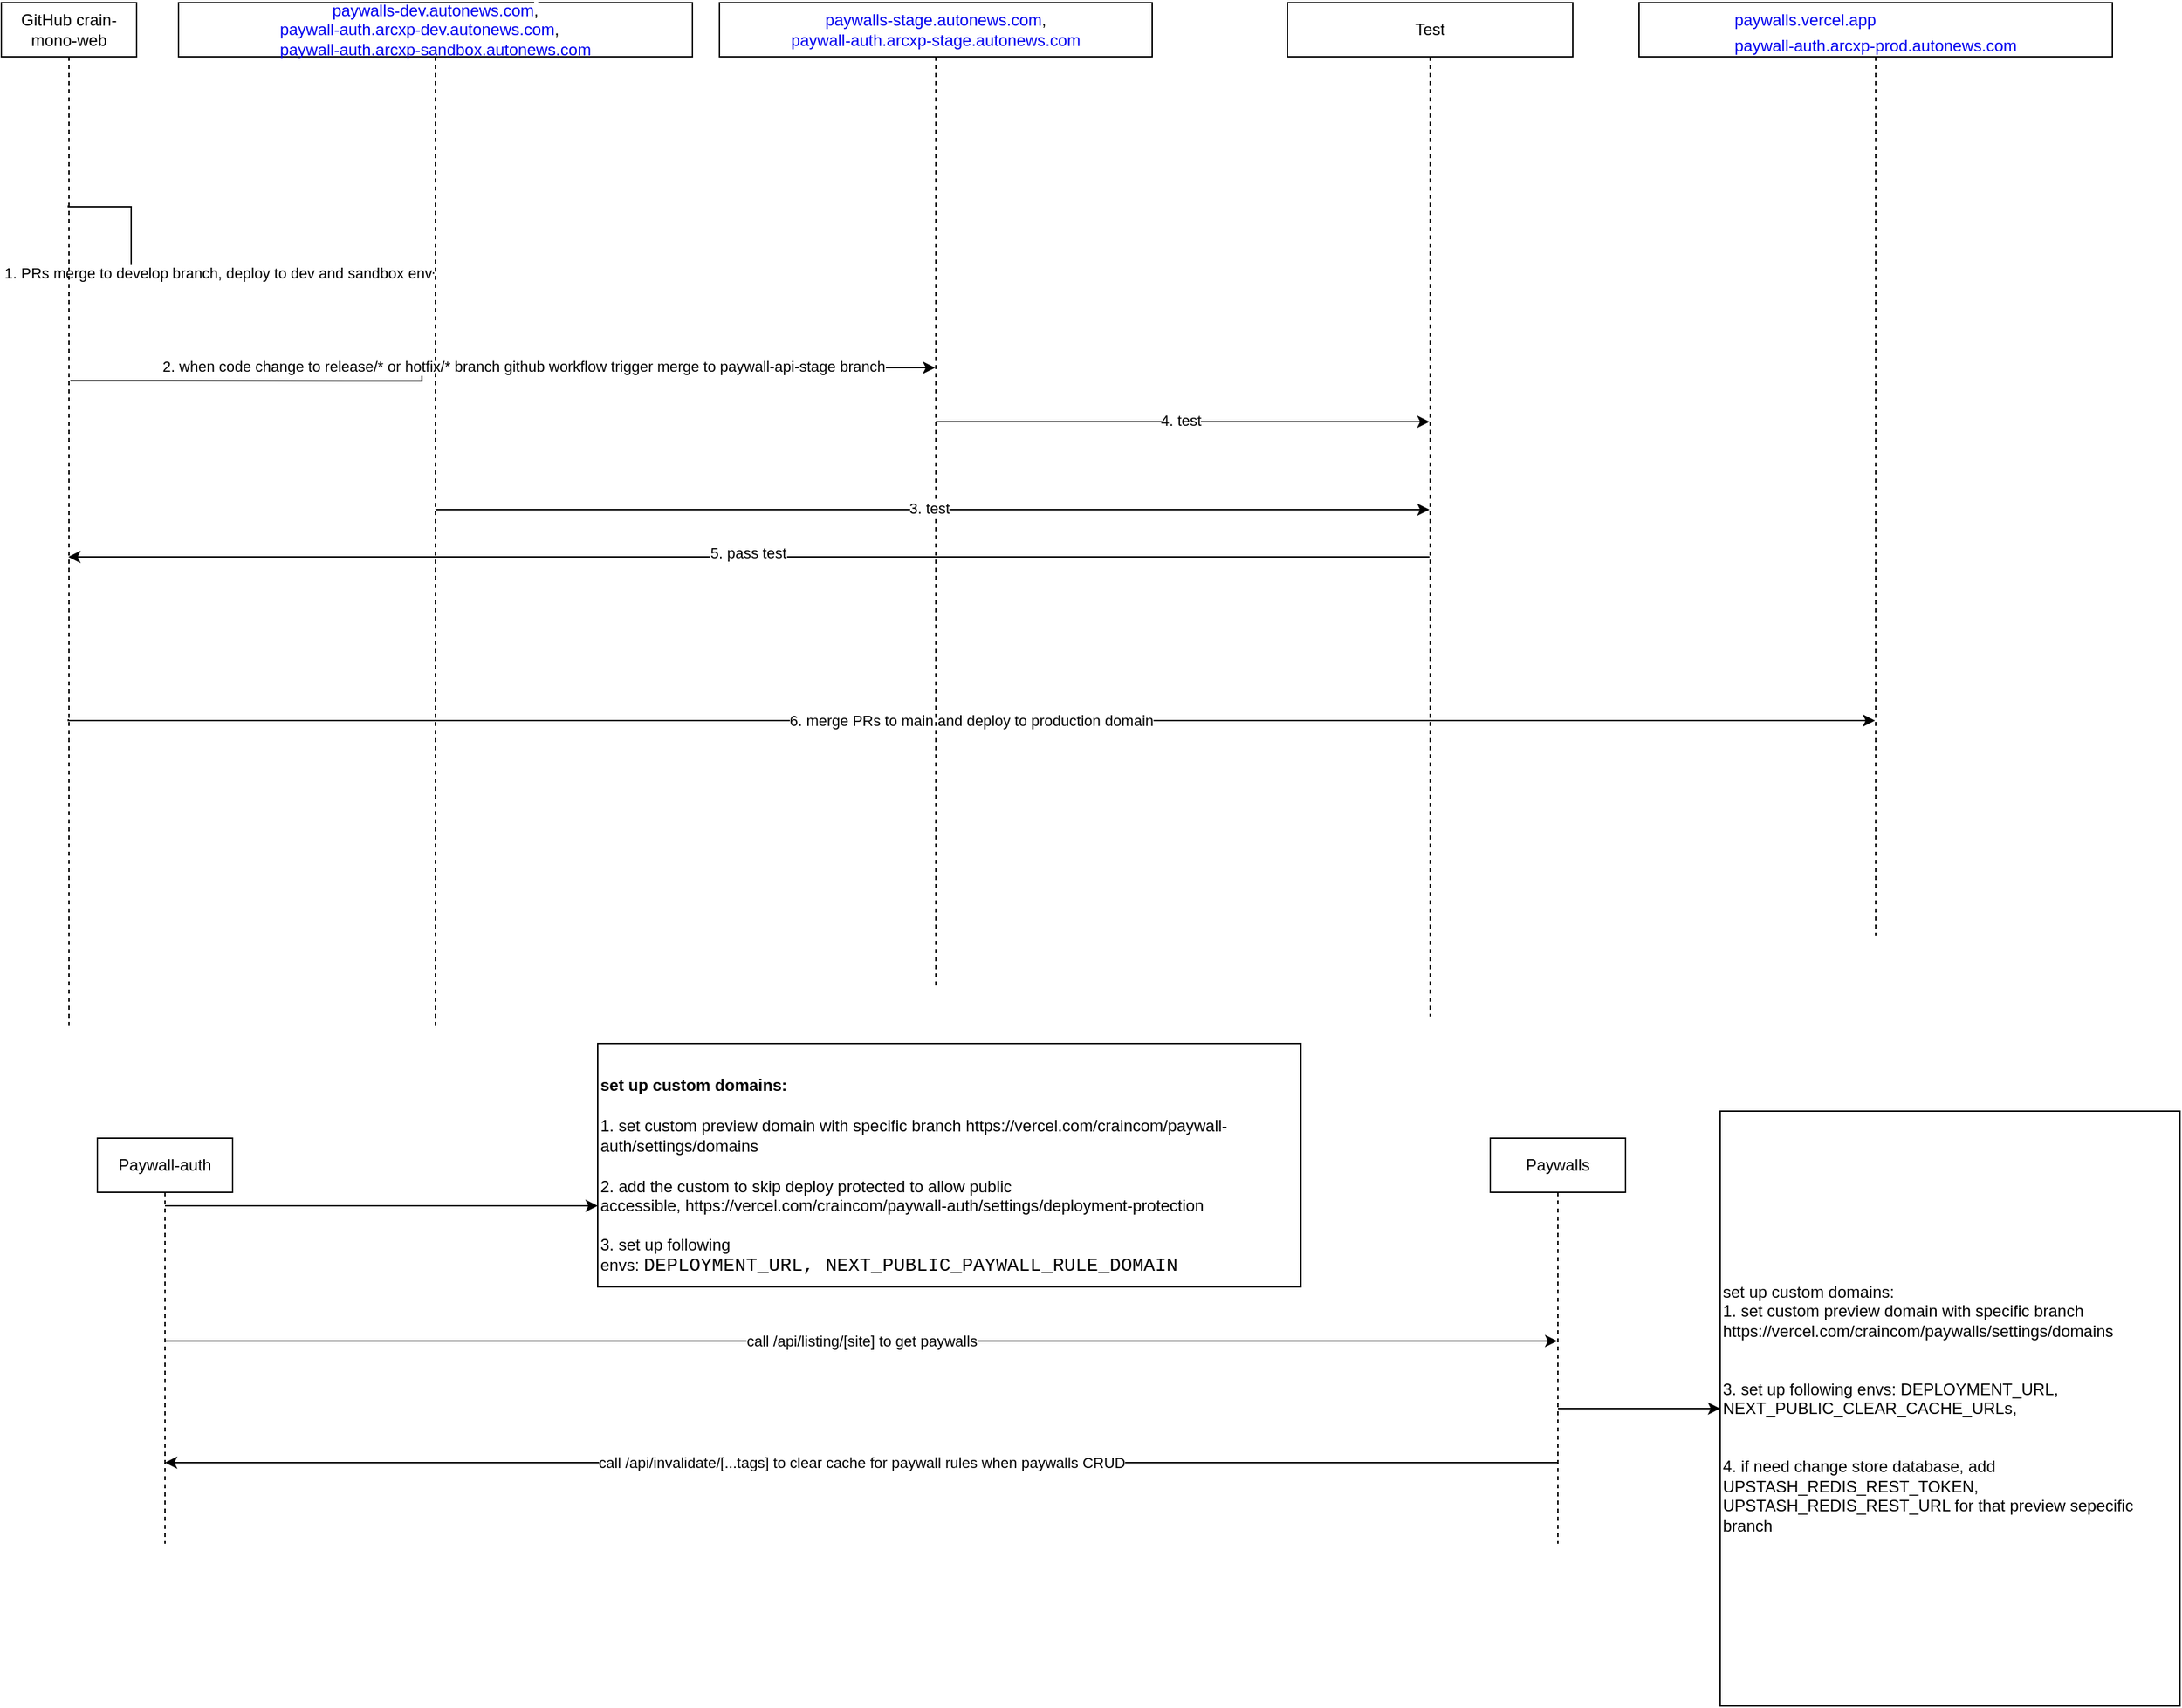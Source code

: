 <mxfile version="24.7.12">
  <diagram name="Page-1" id="9kv5jZxlI-P6tB1nFdzt">
    <mxGraphModel dx="1912" dy="1132" grid="1" gridSize="10" guides="1" tooltips="1" connect="1" arrows="1" fold="1" page="1" pageScale="1" pageWidth="850" pageHeight="1100" math="0" shadow="0">
      <root>
        <mxCell id="0" />
        <mxCell id="1" parent="0" />
        <mxCell id="DkS5B9mOx-mKUJ4WU4K5-21" value="1. PRs merge to develop branch, deploy to dev and sandbox env" style="edgeStyle=orthogonalEdgeStyle;rounded=0;orthogonalLoop=1;jettySize=auto;html=1;curved=0;" edge="1" parent="1" target="DkS5B9mOx-mKUJ4WU4K5-20">
          <mxGeometry relative="1" as="geometry">
            <mxPoint x="58.5" y="420" as="sourcePoint" />
            <mxPoint x="459.5" y="360" as="targetPoint" />
            <Array as="points">
              <mxPoint x="59" y="421" />
              <mxPoint x="105" y="421" />
              <mxPoint x="105" y="470" />
            </Array>
          </mxGeometry>
        </mxCell>
        <mxCell id="DkS5B9mOx-mKUJ4WU4K5-23" value="" style="edgeStyle=orthogonalEdgeStyle;rounded=0;orthogonalLoop=1;jettySize=auto;html=1;curved=0;exitX=0.51;exitY=0.368;exitDx=0;exitDy=0;exitPerimeter=0;" edge="1" parent="1" source="uVeZKtp4HrXrIB4ox1Ez-3" target="DkS5B9mOx-mKUJ4WU4K5-22">
          <mxGeometry relative="1" as="geometry">
            <mxPoint x="40" y="550" as="sourcePoint" />
            <mxPoint x="825.5" y="540" as="targetPoint" />
            <Array as="points">
              <mxPoint x="320" y="550" />
              <mxPoint x="320" y="540" />
            </Array>
          </mxGeometry>
        </mxCell>
        <mxCell id="DkS5B9mOx-mKUJ4WU4K5-24" value="&lt;span style=&quot;text-align: left;&quot;&gt;2. when code change to release/* or hotfix/* branch github workflow trigger merge to paywall-api-stage branch&lt;/span&gt;" style="edgeLabel;html=1;align=center;verticalAlign=middle;resizable=0;points=[];" vertex="1" connectable="0" parent="DkS5B9mOx-mKUJ4WU4K5-23">
          <mxGeometry x="0.061" y="1" relative="1" as="geometry">
            <mxPoint as="offset" />
          </mxGeometry>
        </mxCell>
        <mxCell id="DkS5B9mOx-mKUJ4WU4K5-34" value="6. merge PRs to main and deploy to production domain" style="edgeStyle=orthogonalEdgeStyle;rounded=0;orthogonalLoop=1;jettySize=auto;html=1;curved=0;" edge="1" parent="1" target="DkS5B9mOx-mKUJ4WU4K5-33">
          <mxGeometry relative="1" as="geometry">
            <mxPoint x="58.5" y="800" as="sourcePoint" />
            <mxPoint x="1585" y="760" as="targetPoint" />
            <Array as="points">
              <mxPoint x="59" y="801" />
            </Array>
            <mxPoint as="offset" />
          </mxGeometry>
        </mxCell>
        <mxCell id="uVeZKtp4HrXrIB4ox1Ez-3" value="GitHub crain-mono-web" style="shape=umlLifeline;perimeter=lifelinePerimeter;whiteSpace=wrap;html=1;container=1;dropTarget=0;collapsible=0;recursiveResize=0;outlineConnect=0;portConstraint=eastwest;newEdgeStyle={&quot;curved&quot;:0,&quot;rounded&quot;:0};" parent="1" vertex="1">
          <mxGeometry x="9" y="270" width="100" height="760" as="geometry" />
        </mxCell>
        <mxCell id="DkS5B9mOx-mKUJ4WU4K5-20" value="&lt;a style=&quot;text-align: left; border-width: 0px; border-style: solid; border-color: hsla(var(--ds-gray-200-value),1); box-sizing: border-box; --tw-border-spacing-x: 0; --tw-border-spacing-y: 0; --tw-translate-x: 0; --tw-translate-y: 0; --tw-rotate: 0; --tw-skew-x: 0; --tw-skew-y: 0; --tw-scale-x: 1; --tw-scale-y: 1; --tw-pan-x: ; --tw-pan-y: ; --tw-pinch-zoom: ; --tw-scroll-snap-strictness: proximity; --tw-gradient-from-position: ; --tw-gradient-via-position: ; --tw-gradient-to-position: ; --tw-ordinal: ; --tw-slashed-zero: ; --tw-numeric-figure: ; --tw-numeric-spacing: ; --tw-numeric-fraction: ; --tw-ring-inset: ; --tw-ring-offset-width: 0px; --tw-ring-offset-color: #fff; --tw-ring-color: rgba(147,197,253,.5); --tw-ring-offset-shadow: 0 0 #0000; --tw-ring-shadow: 0 0 #0000; --tw-shadow: 0 0 #0000; --tw-shadow-colored: 0 0 #0000; --tw-blur: ; --tw-brightness: ; --tw-contrast: ; --tw-grayscale: ; --tw-hue-rotate: ; --tw-invert: ; --tw-saturate: ; --tw-sepia: ; --tw-drop-shadow: ; --tw-backdrop-blur: ; --tw-backdrop-brightness: ; --tw-backdrop-contrast: ; --tw-backdrop-grayscale: ; --tw-backdrop-hue-rotate: ; --tw-backdrop-invert: ; --tw-backdrop-opacity: ; --tw-backdrop-saturate: ; --tw-backdrop-sepia: ; -webkit-tap-highlight-color: rgba(0, 0, 0, 0); text-decoration-line: none; cursor: pointer; outline: none; align-items: flex-start; word-break: break-word; font-family: geistSansFont, &amp;quot;Apple Color Emoji&amp;quot;, &amp;quot;Segoe UI Emoji&amp;quot;, &amp;quot;Segoe UI Symbol&amp;quot;, arial; min-width: 0px;&quot; data-prefetch=&quot;true&quot; class=&quot;link_link__hbWKh alias-domain_aliasLink__RQP89&quot; data-zone=&quot;null&quot; target=&quot;_blank&quot; rel=&quot;noopener&quot; href=&quot;https://paywalls-dev.autonews.com/&quot;&gt;paywalls-dev.autonews.com&lt;/a&gt;&lt;span style=&quot;text-align: left; text-wrap: nowrap; background-color: rgb(255, 255, 255);&quot;&gt;,&lt;/span&gt;&lt;div style=&quot;text-wrap: nowrap; text-align: left;&quot;&gt;&lt;a style=&quot;border-width: 0px; border-style: solid; border-color: hsla(var(--ds-gray-200-value),1); box-sizing: border-box; --tw-border-spacing-x: 0; --tw-border-spacing-y: 0; --tw-translate-x: 0; --tw-translate-y: 0; --tw-rotate: 0; --tw-skew-x: 0; --tw-skew-y: 0; --tw-scale-x: 1; --tw-scale-y: 1; --tw-pan-x: ; --tw-pan-y: ; --tw-pinch-zoom: ; --tw-scroll-snap-strictness: proximity; --tw-gradient-from-position: ; --tw-gradient-via-position: ; --tw-gradient-to-position: ; --tw-ordinal: ; --tw-slashed-zero: ; --tw-numeric-figure: ; --tw-numeric-spacing: ; --tw-numeric-fraction: ; --tw-ring-inset: ; --tw-ring-offset-width: 0px; --tw-ring-offset-color: #fff; --tw-ring-color: rgba(147,197,253,.5); --tw-ring-offset-shadow: 0 0 #0000; --tw-ring-shadow: 0 0 #0000; --tw-shadow: 0 0 #0000; --tw-shadow-colored: 0 0 #0000; --tw-blur: ; --tw-brightness: ; --tw-contrast: ; --tw-grayscale: ; --tw-hue-rotate: ; --tw-invert: ; --tw-saturate: ; --tw-sepia: ; --tw-drop-shadow: ; --tw-backdrop-blur: ; --tw-backdrop-brightness: ; --tw-backdrop-contrast: ; --tw-backdrop-grayscale: ; --tw-backdrop-hue-rotate: ; --tw-backdrop-invert: ; --tw-backdrop-opacity: ; --tw-backdrop-saturate: ; --tw-backdrop-sepia: ; -webkit-tap-highlight-color: rgba(0, 0, 0, 0); text-decoration-line: none; cursor: pointer; outline: none; align-items: flex-start; word-break: break-word; font-family: geistSansFont, &amp;quot;Apple Color Emoji&amp;quot;, &amp;quot;Segoe UI Emoji&amp;quot;, &amp;quot;Segoe UI Symbol&amp;quot;, arial; text-wrap: wrap; min-width: 0px;&quot; data-prefetch=&quot;true&quot; class=&quot;link_link__hbWKh alias-domain_aliasLink__RQP89&quot; data-zone=&quot;null&quot; target=&quot;_blank&quot; rel=&quot;noopener&quot; href=&quot;https://paywall-auth.arcxp-dev.autonews.com/&quot;&gt;paywall-auth.arcxp-dev.autonews.com&lt;/a&gt;,&lt;br&gt;&lt;/div&gt;&lt;div style=&quot;text-wrap: nowrap; text-align: left;&quot;&gt;&lt;a style=&quot;border-width: 0px; border-style: solid; border-color: hsla(var(--ds-gray-200-value),1); box-sizing: border-box; --tw-border-spacing-x: 0; --tw-border-spacing-y: 0; --tw-translate-x: 0; --tw-translate-y: 0; --tw-rotate: 0; --tw-skew-x: 0; --tw-skew-y: 0; --tw-scale-x: 1; --tw-scale-y: 1; --tw-pan-x: ; --tw-pan-y: ; --tw-pinch-zoom: ; --tw-scroll-snap-strictness: proximity; --tw-gradient-from-position: ; --tw-gradient-via-position: ; --tw-gradient-to-position: ; --tw-ordinal: ; --tw-slashed-zero: ; --tw-numeric-figure: ; --tw-numeric-spacing: ; --tw-numeric-fraction: ; --tw-ring-inset: ; --tw-ring-offset-width: 0px; --tw-ring-offset-color: #fff; --tw-ring-color: rgba(147,197,253,.5); --tw-ring-offset-shadow: 0 0 #0000; --tw-ring-shadow: 0 0 #0000; --tw-shadow: 0 0 #0000; --tw-shadow-colored: 0 0 #0000; --tw-blur: ; --tw-brightness: ; --tw-contrast: ; --tw-grayscale: ; --tw-hue-rotate: ; --tw-invert: ; --tw-saturate: ; --tw-sepia: ; --tw-drop-shadow: ; --tw-backdrop-blur: ; --tw-backdrop-brightness: ; --tw-backdrop-contrast: ; --tw-backdrop-grayscale: ; --tw-backdrop-hue-rotate: ; --tw-backdrop-invert: ; --tw-backdrop-opacity: ; --tw-backdrop-saturate: ; --tw-backdrop-sepia: ; -webkit-tap-highlight-color: rgba(0, 0, 0, 0); text-decoration-line: none; cursor: pointer; outline: none; align-items: flex-start; word-break: break-word; font-family: geistSansFont, &amp;quot;Apple Color Emoji&amp;quot;, &amp;quot;Segoe UI Emoji&amp;quot;, &amp;quot;Segoe UI Symbol&amp;quot;, arial; text-wrap: wrap; min-width: 0px;&quot; data-prefetch=&quot;true&quot; class=&quot;link_link__hbWKh alias-domain_aliasLink__RQP89&quot; data-zone=&quot;null&quot; target=&quot;_blank&quot; rel=&quot;noopener&quot; href=&quot;https://paywall-auth.arcxp-dev.autonews.com/&quot;&gt;paywall-auth.arcxp-sandbox.autonews.com&lt;/a&gt;&lt;/div&gt;" style="shape=umlLifeline;perimeter=lifelinePerimeter;whiteSpace=wrap;html=1;container=1;dropTarget=0;collapsible=0;recursiveResize=0;outlineConnect=0;portConstraint=eastwest;newEdgeStyle={&quot;curved&quot;:0,&quot;rounded&quot;:0};" vertex="1" parent="1">
          <mxGeometry x="140" y="270" width="380" height="760" as="geometry" />
        </mxCell>
        <mxCell id="DkS5B9mOx-mKUJ4WU4K5-26" value="" style="edgeStyle=orthogonalEdgeStyle;rounded=0;orthogonalLoop=1;jettySize=auto;html=1;curved=0;" edge="1" parent="1" source="DkS5B9mOx-mKUJ4WU4K5-22" target="DkS5B9mOx-mKUJ4WU4K5-25">
          <mxGeometry relative="1" as="geometry">
            <Array as="points">
              <mxPoint x="870" y="580" />
              <mxPoint x="870" y="580" />
            </Array>
          </mxGeometry>
        </mxCell>
        <mxCell id="DkS5B9mOx-mKUJ4WU4K5-27" value="4. test" style="edgeLabel;html=1;align=center;verticalAlign=middle;resizable=0;points=[];" vertex="1" connectable="0" parent="DkS5B9mOx-mKUJ4WU4K5-26">
          <mxGeometry x="-0.008" y="1" relative="1" as="geometry">
            <mxPoint as="offset" />
          </mxGeometry>
        </mxCell>
        <mxCell id="DkS5B9mOx-mKUJ4WU4K5-22" value="&lt;a style=&quot;text-align: left; border-width: 0px; border-style: solid; border-color: hsla(var(--ds-gray-200-value),1); box-sizing: border-box; --tw-border-spacing-x: 0; --tw-border-spacing-y: 0; --tw-translate-x: 0; --tw-translate-y: 0; --tw-rotate: 0; --tw-skew-x: 0; --tw-skew-y: 0; --tw-scale-x: 1; --tw-scale-y: 1; --tw-pan-x: ; --tw-pan-y: ; --tw-pinch-zoom: ; --tw-scroll-snap-strictness: proximity; --tw-gradient-from-position: ; --tw-gradient-via-position: ; --tw-gradient-to-position: ; --tw-ordinal: ; --tw-slashed-zero: ; --tw-numeric-figure: ; --tw-numeric-spacing: ; --tw-numeric-fraction: ; --tw-ring-inset: ; --tw-ring-offset-width: 0px; --tw-ring-offset-color: #fff; --tw-ring-color: rgba(147,197,253,.5); --tw-ring-offset-shadow: 0 0 #0000; --tw-ring-shadow: 0 0 #0000; --tw-shadow: 0 0 #0000; --tw-shadow-colored: 0 0 #0000; --tw-blur: ; --tw-brightness: ; --tw-contrast: ; --tw-grayscale: ; --tw-hue-rotate: ; --tw-invert: ; --tw-saturate: ; --tw-sepia: ; --tw-drop-shadow: ; --tw-backdrop-blur: ; --tw-backdrop-brightness: ; --tw-backdrop-contrast: ; --tw-backdrop-grayscale: ; --tw-backdrop-hue-rotate: ; --tw-backdrop-invert: ; --tw-backdrop-opacity: ; --tw-backdrop-saturate: ; --tw-backdrop-sepia: ; -webkit-tap-highlight-color: rgba(0, 0, 0, 0); text-decoration-line: none; cursor: pointer; outline: none; align-items: flex-start; word-break: break-word; font-family: geistSansFont, &amp;quot;Apple Color Emoji&amp;quot;, &amp;quot;Segoe UI Emoji&amp;quot;, &amp;quot;Segoe UI Symbol&amp;quot;, arial; min-width: 0px;&quot; href=&quot;https://paywalls-dev.autonews.com/&quot; rel=&quot;noopener&quot; target=&quot;_blank&quot; data-zone=&quot;null&quot; class=&quot;link_link__hbWKh alias-domain_aliasLink__RQP89&quot; data-prefetch=&quot;true&quot;&gt;paywalls-stage.autonews.com&lt;/a&gt;&lt;span style=&quot;text-align: left; text-wrap: nowrap; background-color: rgb(255, 255, 255);&quot;&gt;,&lt;/span&gt;&lt;div style=&quot;text-wrap: nowrap; text-align: left;&quot;&gt;&lt;a style=&quot;border-width: 0px; border-style: solid; border-color: hsla(var(--ds-gray-200-value),1); box-sizing: border-box; --tw-border-spacing-x: 0; --tw-border-spacing-y: 0; --tw-translate-x: 0; --tw-translate-y: 0; --tw-rotate: 0; --tw-skew-x: 0; --tw-skew-y: 0; --tw-scale-x: 1; --tw-scale-y: 1; --tw-pan-x: ; --tw-pan-y: ; --tw-pinch-zoom: ; --tw-scroll-snap-strictness: proximity; --tw-gradient-from-position: ; --tw-gradient-via-position: ; --tw-gradient-to-position: ; --tw-ordinal: ; --tw-slashed-zero: ; --tw-numeric-figure: ; --tw-numeric-spacing: ; --tw-numeric-fraction: ; --tw-ring-inset: ; --tw-ring-offset-width: 0px; --tw-ring-offset-color: #fff; --tw-ring-color: rgba(147,197,253,.5); --tw-ring-offset-shadow: 0 0 #0000; --tw-ring-shadow: 0 0 #0000; --tw-shadow: 0 0 #0000; --tw-shadow-colored: 0 0 #0000; --tw-blur: ; --tw-brightness: ; --tw-contrast: ; --tw-grayscale: ; --tw-hue-rotate: ; --tw-invert: ; --tw-saturate: ; --tw-sepia: ; --tw-drop-shadow: ; --tw-backdrop-blur: ; --tw-backdrop-brightness: ; --tw-backdrop-contrast: ; --tw-backdrop-grayscale: ; --tw-backdrop-hue-rotate: ; --tw-backdrop-invert: ; --tw-backdrop-opacity: ; --tw-backdrop-saturate: ; --tw-backdrop-sepia: ; -webkit-tap-highlight-color: rgba(0, 0, 0, 0); text-decoration-line: none; cursor: pointer; outline: none; align-items: flex-start; word-break: break-word; font-family: geistSansFont, &amp;quot;Apple Color Emoji&amp;quot;, &amp;quot;Segoe UI Emoji&amp;quot;, &amp;quot;Segoe UI Symbol&amp;quot;, arial; text-wrap: wrap; min-width: 0px;&quot; href=&quot;https://paywall-auth.arcxp-dev.autonews.com/&quot; rel=&quot;noopener&quot; target=&quot;_blank&quot; data-zone=&quot;null&quot; class=&quot;link_link__hbWKh alias-domain_aliasLink__RQP89&quot; data-prefetch=&quot;true&quot;&gt;paywall-auth.arcxp-stage.autonews.com&lt;/a&gt;&lt;/div&gt;" style="shape=umlLifeline;perimeter=lifelinePerimeter;whiteSpace=wrap;html=1;container=1;dropTarget=0;collapsible=0;recursiveResize=0;outlineConnect=0;portConstraint=eastwest;newEdgeStyle={&quot;curved&quot;:0,&quot;rounded&quot;:0};" vertex="1" parent="1">
          <mxGeometry x="540" y="270" width="320" height="730" as="geometry" />
        </mxCell>
        <mxCell id="DkS5B9mOx-mKUJ4WU4K5-25" value="Test" style="shape=umlLifeline;perimeter=lifelinePerimeter;whiteSpace=wrap;html=1;container=1;dropTarget=0;collapsible=0;recursiveResize=0;outlineConnect=0;portConstraint=eastwest;newEdgeStyle={&quot;curved&quot;:0,&quot;rounded&quot;:0};" vertex="1" parent="1">
          <mxGeometry x="960" y="270" width="211" height="750" as="geometry" />
        </mxCell>
        <mxCell id="DkS5B9mOx-mKUJ4WU4K5-28" value="" style="edgeStyle=orthogonalEdgeStyle;rounded=0;orthogonalLoop=1;jettySize=auto;html=1;curved=0;" edge="1" parent="1" source="DkS5B9mOx-mKUJ4WU4K5-20" target="DkS5B9mOx-mKUJ4WU4K5-25">
          <mxGeometry relative="1" as="geometry">
            <mxPoint x="337.25" y="415" as="sourcePoint" />
            <mxPoint x="1062.75" y="410" as="targetPoint" />
            <Array as="points">
              <mxPoint x="540" y="645" />
              <mxPoint x="540" y="645" />
            </Array>
          </mxGeometry>
        </mxCell>
        <mxCell id="DkS5B9mOx-mKUJ4WU4K5-29" value="3. test" style="edgeLabel;html=1;align=center;verticalAlign=middle;resizable=0;points=[];" vertex="1" connectable="0" parent="DkS5B9mOx-mKUJ4WU4K5-28">
          <mxGeometry x="-0.008" y="1" relative="1" as="geometry">
            <mxPoint as="offset" />
          </mxGeometry>
        </mxCell>
        <mxCell id="DkS5B9mOx-mKUJ4WU4K5-31" value="" style="endArrow=classic;html=1;rounded=0;" edge="1" parent="1">
          <mxGeometry width="50" height="50" relative="1" as="geometry">
            <mxPoint x="1065" y="680" as="sourcePoint" />
            <mxPoint x="58.5" y="680" as="targetPoint" />
          </mxGeometry>
        </mxCell>
        <mxCell id="DkS5B9mOx-mKUJ4WU4K5-32" value="5. pass test" style="edgeLabel;html=1;align=center;verticalAlign=middle;resizable=0;points=[];" vertex="1" connectable="0" parent="DkS5B9mOx-mKUJ4WU4K5-31">
          <mxGeometry x="0.001" y="-3" relative="1" as="geometry">
            <mxPoint as="offset" />
          </mxGeometry>
        </mxCell>
        <mxCell id="DkS5B9mOx-mKUJ4WU4K5-33" value="&lt;h4 style=&quot;border-width: 0px; border-style: solid; border-color: hsla(var(--ds-gray-200-value),1); margin: 0px; --text-size: 1rem; --text-weight: 500; --text-line-height: 1.5rem; font-family: geistSansFont, &amp;quot;Apple Color Emoji&amp;quot;, &amp;quot;Segoe UI Emoji&amp;quot;, &amp;quot;Segoe UI Symbol&amp;quot;, arial; color: rgb(23, 23, 23); font-weight: var(--text-weight); line-height: var(--text-line-height); text-align: start; --text-letter-spacing: initial; box-sizing: border-box; --tw-border-spacing-x: 0; --tw-border-spacing-y: 0; --tw-translate-x: 0; --tw-translate-y: 0; --tw-rotate: 0; --tw-skew-x: 0; --tw-skew-y: 0; --tw-scale-x: 1; --tw-scale-y: 1; --tw-pan-x: ; --tw-pan-y: ; --tw-pinch-zoom: ; --tw-scroll-snap-strictness: proximity; --tw-gradient-from-position: ; --tw-gradient-via-position: ; --tw-gradient-to-position: ; --tw-ordinal: ; --tw-slashed-zero: ; --tw-numeric-figure: ; --tw-numeric-spacing: ; --tw-numeric-fraction: ; --tw-ring-inset: ; --tw-ring-offset-width: 0px; --tw-ring-offset-color: #fff; --tw-ring-color: rgba(147,197,253,.5); --tw-ring-offset-shadow: 0 0 #0000; --tw-ring-shadow: 0 0 #0000; --tw-shadow: 0 0 #0000; --tw-shadow-colored: 0 0 #0000; --tw-blur: ; --tw-brightness: ; --tw-contrast: ; --tw-grayscale: ; --tw-hue-rotate: ; --tw-invert: ; --tw-saturate: ; --tw-sepia: ; --tw-drop-shadow: ; --tw-backdrop-blur: ; --tw-backdrop-brightness: ; --tw-backdrop-contrast: ; --tw-backdrop-grayscale: ; --tw-backdrop-hue-rotate: ; --tw-backdrop-invert: ; --tw-backdrop-opacity: ; --tw-backdrop-saturate: ; --tw-backdrop-sepia: ; background-color: rgb(255, 255, 255); --text-color: var(--ds-gray-1000); overflow-wrap: anywhere; position: relative;&quot; data-version=&quot;v1&quot; class=&quot;text_wrapper__i87JK&quot;&gt;&lt;div style=&quot;border-width: 0px; border-style: solid; border-color: hsla(var(--ds-gray-200-value),1); box-sizing: border-box; --tw-border-spacing-x: 0; --tw-border-spacing-y: 0; --tw-translate-x: 0; --tw-translate-y: 0; --tw-rotate: 0; --tw-skew-x: 0; --tw-skew-y: 0; --tw-scale-x: 1; --tw-scale-y: 1; --tw-pan-x: ; --tw-pan-y: ; --tw-pinch-zoom: ; --tw-scroll-snap-strictness: proximity; --tw-gradient-from-position: ; --tw-gradient-via-position: ; --tw-gradient-to-position: ; --tw-ordinal: ; --tw-slashed-zero: ; --tw-numeric-figure: ; --tw-numeric-spacing: ; --tw-numeric-fraction: ; --tw-ring-inset: ; --tw-ring-offset-width: 0px; --tw-ring-offset-color: #fff; --tw-ring-color: rgba(147,197,253,.5); --tw-ring-offset-shadow: 0 0 #0000; --tw-ring-shadow: 0 0 #0000; --tw-shadow: 0 0 #0000; --tw-shadow-colored: 0 0 #0000; --tw-blur: ; --tw-brightness: ; --tw-contrast: ; --tw-grayscale: ; --tw-hue-rotate: ; --tw-invert: ; --tw-saturate: ; --tw-sepia: ; --tw-drop-shadow: ; --tw-backdrop-blur: ; --tw-backdrop-brightness: ; --tw-backdrop-contrast: ; --tw-backdrop-grayscale: ; --tw-backdrop-hue-rotate: ; --tw-backdrop-invert: ; --tw-backdrop-opacity: ; --tw-backdrop-saturate: ; --tw-backdrop-sepia: ; visibility: visible;&quot; class=&quot;jsx-7f6b6172870dc978&quot;&gt;&lt;a style=&quot;border-width: 0px; border-style: solid; border-color: hsla(var(--ds-gray-200-value),1); box-sizing: border-box; --tw-border-spacing-x: 0; --tw-border-spacing-y: 0; --tw-translate-x: 0; --tw-translate-y: 0; --tw-rotate: 0; --tw-skew-x: 0; --tw-skew-y: 0; --tw-scale-x: 1; --tw-scale-y: 1; --tw-pan-x: ; --tw-pan-y: ; --tw-pinch-zoom: ; --tw-scroll-snap-strictness: proximity; --tw-gradient-from-position: ; --tw-gradient-via-position: ; --tw-gradient-to-position: ; --tw-ordinal: ; --tw-slashed-zero: ; --tw-numeric-figure: ; --tw-numeric-spacing: ; --tw-numeric-fraction: ; --tw-ring-inset: ; --tw-ring-offset-width: 0px; --tw-ring-offset-color: #fff; --tw-ring-color: rgba(147,197,253,.5); --tw-ring-offset-shadow: 0 0 #0000; --tw-ring-shadow: 0 0 #0000; --tw-shadow: 0 0 #0000; --tw-shadow-colored: 0 0 #0000; --tw-blur: ; --tw-brightness: ; --tw-contrast: ; --tw-grayscale: ; --tw-hue-rotate: ; --tw-invert: ; --tw-saturate: ; --tw-sepia: ; --tw-drop-shadow: ; --tw-backdrop-blur: ; --tw-backdrop-brightness: ; --tw-backdrop-contrast: ; --tw-backdrop-grayscale: ; --tw-backdrop-hue-rotate: ; --tw-backdrop-invert: ; --tw-backdrop-opacity: ; --tw-backdrop-saturate: ; --tw-backdrop-sepia: ; -webkit-tap-highlight-color: rgba(0, 0, 0, 0); text-decoration-line: none; cursor: pointer; outline: none; align-items: flex-start; word-break: break-word; min-width: 0px;&quot; data-prefetch=&quot;true&quot; class=&quot;link_link__hbWKh alias-domain_aliasLink__RQP89&quot; data-zone=&quot;null&quot; target=&quot;_blank&quot; rel=&quot;noopener&quot; href=&quot;https://paywalls.vercel.app/&quot;&gt;paywalls.vercel.app&lt;/a&gt;&lt;/div&gt;&lt;/h4&gt;&lt;div style=&quot;text-wrap: nowrap; text-align: left;&quot;&gt;&lt;a style=&quot;border-width: 0px; border-style: solid; border-color: hsla(var(--ds-gray-200-value),1); box-sizing: border-box; --tw-border-spacing-x: 0; --tw-border-spacing-y: 0; --tw-translate-x: 0; --tw-translate-y: 0; --tw-rotate: 0; --tw-skew-x: 0; --tw-skew-y: 0; --tw-scale-x: 1; --tw-scale-y: 1; --tw-pan-x: ; --tw-pan-y: ; --tw-pinch-zoom: ; --tw-scroll-snap-strictness: proximity; --tw-gradient-from-position: ; --tw-gradient-via-position: ; --tw-gradient-to-position: ; --tw-ordinal: ; --tw-slashed-zero: ; --tw-numeric-figure: ; --tw-numeric-spacing: ; --tw-numeric-fraction: ; --tw-ring-inset: ; --tw-ring-offset-width: 0px; --tw-ring-offset-color: #fff; --tw-ring-color: rgba(147,197,253,.5); --tw-ring-offset-shadow: 0 0 #0000; --tw-ring-shadow: 0 0 #0000; --tw-shadow: 0 0 #0000; --tw-shadow-colored: 0 0 #0000; --tw-blur: ; --tw-brightness: ; --tw-contrast: ; --tw-grayscale: ; --tw-hue-rotate: ; --tw-invert: ; --tw-saturate: ; --tw-sepia: ; --tw-drop-shadow: ; --tw-backdrop-blur: ; --tw-backdrop-brightness: ; --tw-backdrop-contrast: ; --tw-backdrop-grayscale: ; --tw-backdrop-hue-rotate: ; --tw-backdrop-invert: ; --tw-backdrop-opacity: ; --tw-backdrop-saturate: ; --tw-backdrop-sepia: ; -webkit-tap-highlight-color: rgba(0, 0, 0, 0); text-decoration-line: none; cursor: pointer; outline: none; align-items: flex-start; word-break: break-word; font-family: geistSansFont, &amp;quot;Apple Color Emoji&amp;quot;, &amp;quot;Segoe UI Emoji&amp;quot;, &amp;quot;Segoe UI Symbol&amp;quot;, arial; text-wrap: wrap; min-width: 0px;&quot; data-prefetch=&quot;true&quot; class=&quot;link_link__hbWKh alias-domain_aliasLink__RQP89&quot; data-zone=&quot;null&quot; target=&quot;_blank&quot; rel=&quot;noopener&quot; href=&quot;https://paywall-auth.arcxp-dev.autonews.com/&quot;&gt;paywall-auth.arcxp-prod.autonews.com&lt;/a&gt;&lt;/div&gt;" style="shape=umlLifeline;perimeter=lifelinePerimeter;whiteSpace=wrap;html=1;container=1;dropTarget=0;collapsible=0;recursiveResize=0;outlineConnect=0;portConstraint=eastwest;newEdgeStyle={&quot;curved&quot;:0,&quot;rounded&quot;:0};" vertex="1" parent="1">
          <mxGeometry x="1220" y="270" width="350" height="690" as="geometry" />
        </mxCell>
        <mxCell id="DkS5B9mOx-mKUJ4WU4K5-42" value="call /api/listing/[site] to get paywalls" style="edgeStyle=orthogonalEdgeStyle;rounded=0;orthogonalLoop=1;jettySize=auto;html=1;curved=0;" edge="1" parent="1" source="DkS5B9mOx-mKUJ4WU4K5-40" target="DkS5B9mOx-mKUJ4WU4K5-41">
          <mxGeometry relative="1" as="geometry" />
        </mxCell>
        <mxCell id="DkS5B9mOx-mKUJ4WU4K5-48" value="" style="edgeStyle=orthogonalEdgeStyle;rounded=0;orthogonalLoop=1;jettySize=auto;html=1;curved=0;" edge="1" parent="1" source="DkS5B9mOx-mKUJ4WU4K5-40" target="DkS5B9mOx-mKUJ4WU4K5-47">
          <mxGeometry relative="1" as="geometry">
            <Array as="points">
              <mxPoint x="380" y="1160" />
              <mxPoint x="380" y="1160" />
            </Array>
          </mxGeometry>
        </mxCell>
        <mxCell id="DkS5B9mOx-mKUJ4WU4K5-40" value="Paywall-auth" style="shape=umlLifeline;perimeter=lifelinePerimeter;whiteSpace=wrap;html=1;container=1;dropTarget=0;collapsible=0;recursiveResize=0;outlineConnect=0;portConstraint=eastwest;newEdgeStyle={&quot;curved&quot;:0,&quot;rounded&quot;:0};" vertex="1" parent="1">
          <mxGeometry x="80" y="1110" width="100" height="300" as="geometry" />
        </mxCell>
        <mxCell id="DkS5B9mOx-mKUJ4WU4K5-44" value="call /api/invalidate/[...tags] to clear cache for paywall rules when paywalls CRUD" style="edgeStyle=orthogonalEdgeStyle;rounded=0;orthogonalLoop=1;jettySize=auto;html=1;curved=0;" edge="1" parent="1" source="DkS5B9mOx-mKUJ4WU4K5-41" target="DkS5B9mOx-mKUJ4WU4K5-40">
          <mxGeometry relative="1" as="geometry">
            <mxPoint x="979.5" y="1260" as="targetPoint" />
            <Array as="points">
              <mxPoint x="630" y="1350" />
              <mxPoint x="630" y="1350" />
            </Array>
          </mxGeometry>
        </mxCell>
        <mxCell id="DkS5B9mOx-mKUJ4WU4K5-50" value="" style="edgeStyle=orthogonalEdgeStyle;rounded=0;orthogonalLoop=1;jettySize=auto;html=1;curved=0;" edge="1" parent="1" source="DkS5B9mOx-mKUJ4WU4K5-41" target="DkS5B9mOx-mKUJ4WU4K5-49">
          <mxGeometry relative="1" as="geometry">
            <Array as="points">
              <mxPoint x="1220" y="1310" />
              <mxPoint x="1220" y="1310" />
            </Array>
          </mxGeometry>
        </mxCell>
        <mxCell id="DkS5B9mOx-mKUJ4WU4K5-41" value="Paywalls" style="shape=umlLifeline;perimeter=lifelinePerimeter;whiteSpace=wrap;html=1;container=1;dropTarget=0;collapsible=0;recursiveResize=0;outlineConnect=0;portConstraint=eastwest;newEdgeStyle={&quot;curved&quot;:0,&quot;rounded&quot;:0};" vertex="1" parent="1">
          <mxGeometry x="1110" y="1110" width="100" height="300" as="geometry" />
        </mxCell>
        <mxCell id="DkS5B9mOx-mKUJ4WU4K5-47" value="&lt;h4&gt;&lt;span style=&quot;background-color: initial;&quot;&gt;set up custom domains:&lt;/span&gt;&lt;/h4&gt;&lt;h4&gt;&lt;span style=&quot;background-color: initial; font-weight: normal;&quot;&gt;1. set custom preview domain with specific branch&amp;nbsp;&lt;/span&gt;&lt;span style=&quot;background-color: initial; font-weight: 400;&quot;&gt;https://vercel.com/craincom/paywall-auth/settings/domains&lt;/span&gt;&lt;/h4&gt;&lt;span style=&quot;background-color: initial;&quot;&gt;2. add the custom to skip deploy protected to allow public accessible,&amp;nbsp;&lt;/span&gt;https://vercel.com/craincom/paywall-auth/settings/deployment-protection&lt;div&gt;&lt;br&gt;&lt;/div&gt;&lt;div&gt;3. set up following envs:&amp;nbsp;&lt;span style=&quot;background-color: rgb(255, 255, 255); font-family: geistMonoFont, ui-monospace, &amp;quot;Apple Color Emoji&amp;quot;, &amp;quot;Segoe UI Emoji&amp;quot;, &amp;quot;Segoe UI Symbol&amp;quot;, SFMono-Regular, &amp;quot;Roboto Mono&amp;quot;, Menlo, Monaco, &amp;quot;Liberation Mono&amp;quot;, &amp;quot;DejaVu Sans Mono&amp;quot;, &amp;quot;Courier New&amp;quot;, monospace; font-size: 14px; text-wrap: nowrap;&quot;&gt;DEPLOYMENT_URL,&amp;nbsp;&lt;/span&gt;&lt;span style=&quot;background-color: rgb(255, 255, 255); font-family: geistMonoFont, ui-monospace, &amp;quot;Apple Color Emoji&amp;quot;, &amp;quot;Segoe UI Emoji&amp;quot;, &amp;quot;Segoe UI Symbol&amp;quot;, SFMono-Regular, &amp;quot;Roboto Mono&amp;quot;, Menlo, Monaco, &amp;quot;Liberation Mono&amp;quot;, &amp;quot;DejaVu Sans Mono&amp;quot;, &amp;quot;Courier New&amp;quot;, monospace; font-size: 14px; text-wrap: nowrap;&quot;&gt;NEXT_PUBLIC_PAYWALL_RULE_DOMAIN&lt;/span&gt;&lt;/div&gt;" style="whiteSpace=wrap;html=1;align=left;" vertex="1" parent="1">
          <mxGeometry x="450" y="1040" width="520" height="180" as="geometry" />
        </mxCell>
        <UserObject label="set up custom domains:&#xa;1. set custom preview domain with specific branch https://vercel.com/craincom/paywalls/settings/domains&#xa;&#xa;&#xa;3. set up following envs: DEPLOYMENT_URL, NEXT_PUBLIC_CLEAR_CACHE_URLs, &#xa;&#xa;&#xa;4. if need change store database, add &#xa;UPSTASH_REDIS_REST_TOKEN, UPSTASH_REDIS_REST_URL for that preview sepecific branch" link="set up custom domains:&#xa;1. set custom preview domain with specific branch https://vercel.com/craincom/paywalls/settings/domains&#xa;&#xa;&#xa;3. set up following envs: DEPLOYMENT_URL, NEXT_PUBLIC_CLEAR_CACHE_URLs, &#xa;&#xa;&#xa;4. if need change store database, add &#xa;UPSTASH_REDIS_REST_TOKEN, UPSTASH_REDIS_REST_URL for that preview sepecific branch" id="DkS5B9mOx-mKUJ4WU4K5-49">
          <mxCell style="whiteSpace=wrap;html=1;align=left;" vertex="1" parent="1">
            <mxGeometry x="1280" y="1090" width="340" height="440" as="geometry" />
          </mxCell>
        </UserObject>
      </root>
    </mxGraphModel>
  </diagram>
</mxfile>
